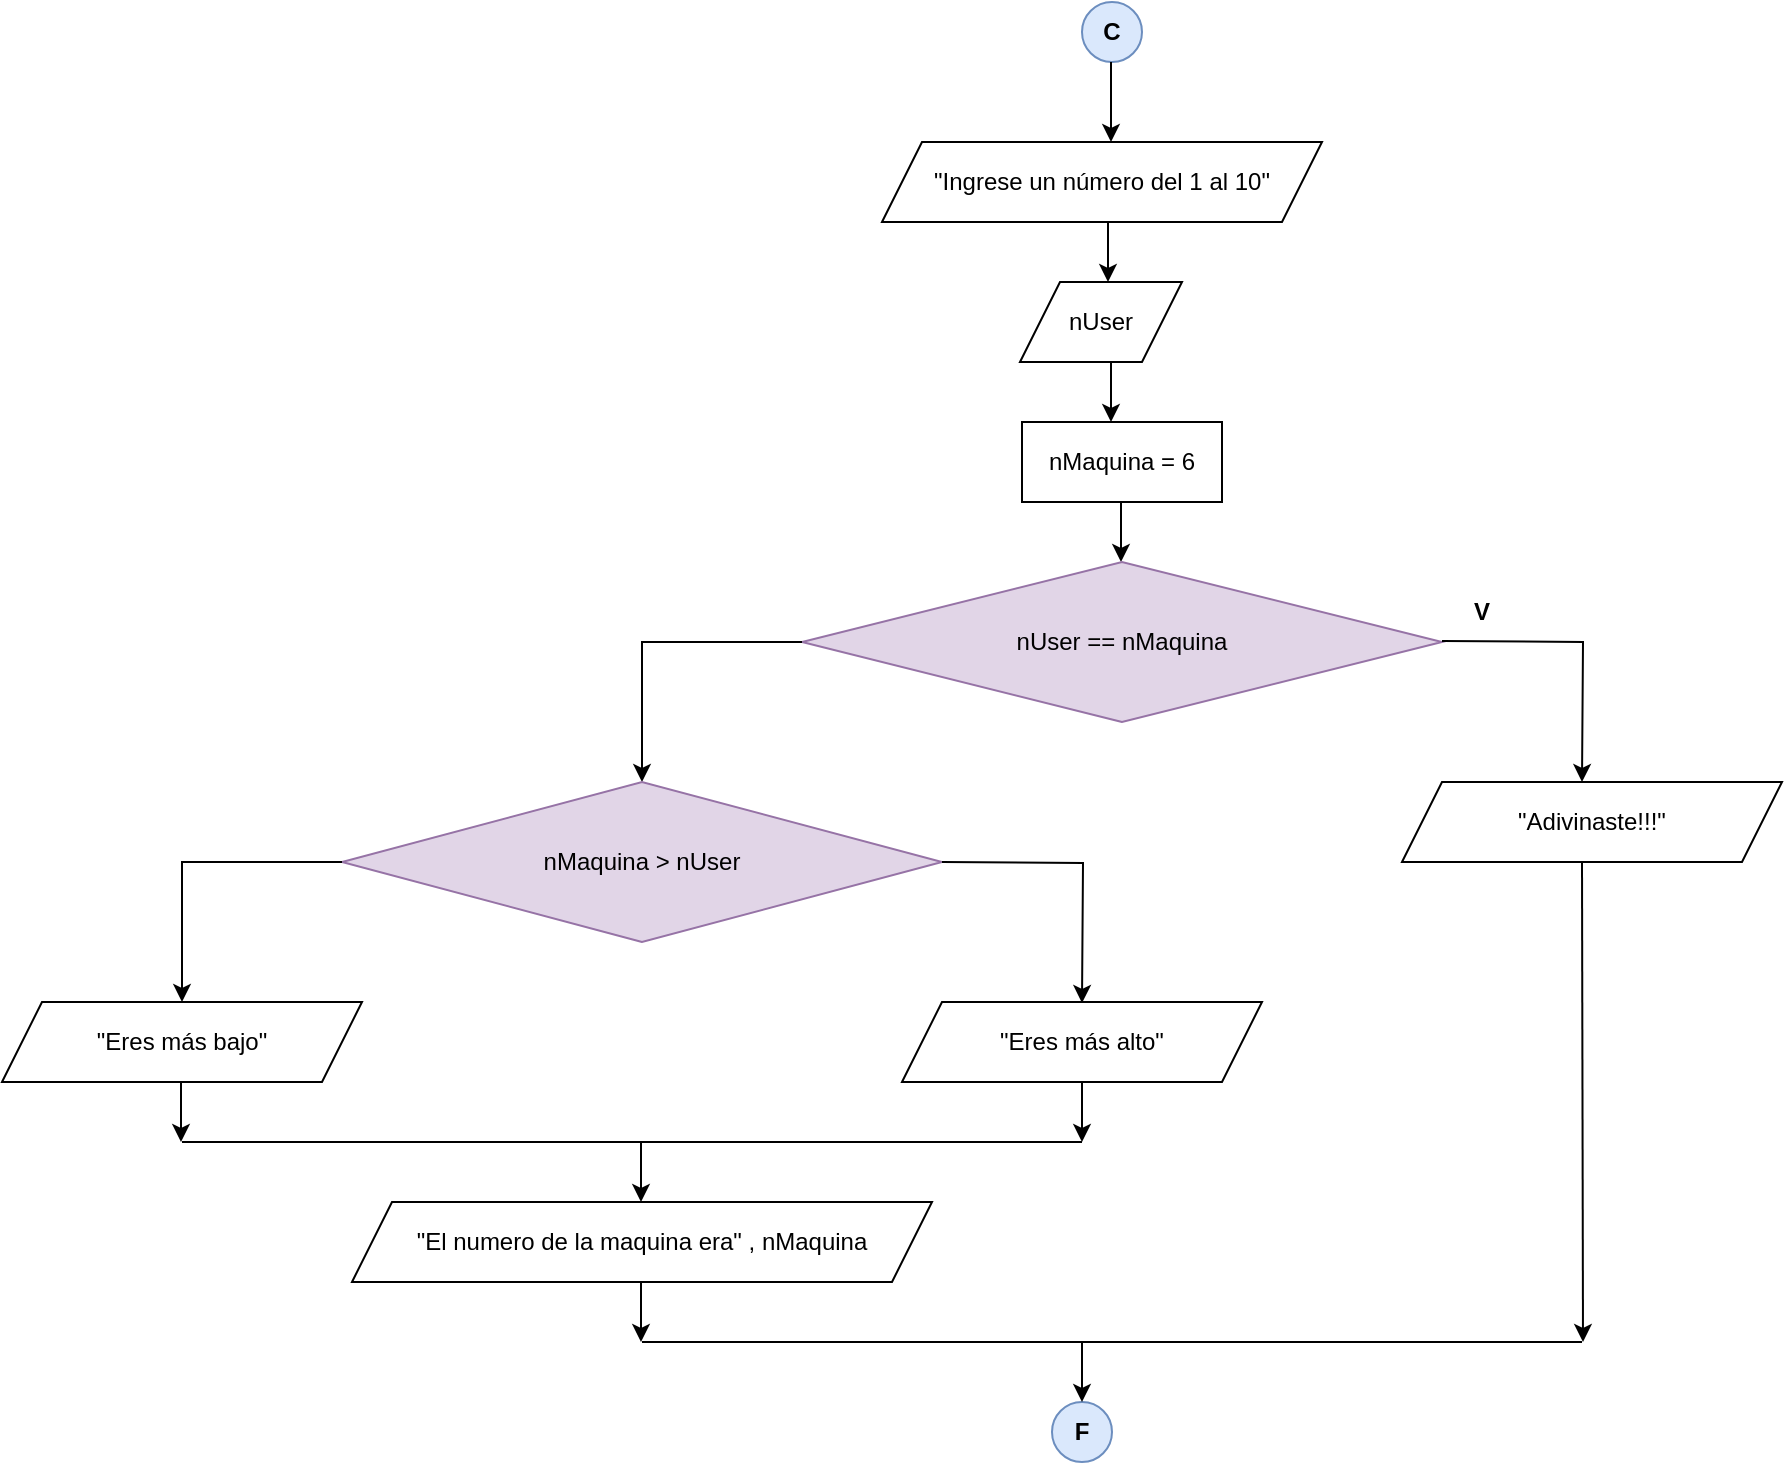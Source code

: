 <mxfile version="20.0.1" type="device"><diagram id="VwIz4cb1BAxqEW7xQMnx" name="Page-1"><mxGraphModel dx="1865" dy="547" grid="1" gridSize="10" guides="1" tooltips="1" connect="1" arrows="1" fold="1" page="1" pageScale="1" pageWidth="827" pageHeight="1169" math="0" shadow="0"><root><mxCell id="0"/><mxCell id="1" parent="0"/><mxCell id="dYEgt7no0d0xCD46-9bt-1" value="&lt;b&gt;C&lt;/b&gt;" style="ellipse;whiteSpace=wrap;html=1;aspect=fixed;fillColor=#dae8fc;strokeColor=#6c8ebf;" vertex="1" parent="1"><mxGeometry x="400" y="10" width="30" height="30" as="geometry"/></mxCell><mxCell id="dYEgt7no0d0xCD46-9bt-2" value="&lt;b&gt;F&lt;/b&gt;" style="ellipse;whiteSpace=wrap;html=1;aspect=fixed;fillColor=#dae8fc;strokeColor=#6c8ebf;" vertex="1" parent="1"><mxGeometry x="385" y="710" width="30" height="30" as="geometry"/></mxCell><mxCell id="dYEgt7no0d0xCD46-9bt-3" value="" style="endArrow=classic;html=1;rounded=0;" edge="1" parent="1"><mxGeometry width="50" height="50" relative="1" as="geometry"><mxPoint x="414.5" y="50" as="sourcePoint"/><mxPoint x="414.5" y="80" as="targetPoint"/><Array as="points"><mxPoint x="414.5" y="40"/></Array></mxGeometry></mxCell><mxCell id="dYEgt7no0d0xCD46-9bt-4" value="&quot;Ingrese un número del 1 al 10&quot;" style="shape=parallelogram;perimeter=parallelogramPerimeter;whiteSpace=wrap;html=1;fixedSize=1;" vertex="1" parent="1"><mxGeometry x="300" y="80" width="220" height="40" as="geometry"/></mxCell><mxCell id="dYEgt7no0d0xCD46-9bt-5" value="" style="endArrow=classic;html=1;rounded=0;" edge="1" parent="1"><mxGeometry width="50" height="50" relative="1" as="geometry"><mxPoint x="413" y="120" as="sourcePoint"/><mxPoint x="413" y="150" as="targetPoint"/><Array as="points"/></mxGeometry></mxCell><mxCell id="dYEgt7no0d0xCD46-9bt-6" value="nUser" style="shape=parallelogram;perimeter=parallelogramPerimeter;whiteSpace=wrap;html=1;fixedSize=1;" vertex="1" parent="1"><mxGeometry x="369" y="150" width="81" height="40" as="geometry"/></mxCell><mxCell id="dYEgt7no0d0xCD46-9bt-10" value="" style="endArrow=classic;html=1;rounded=0;" edge="1" parent="1"><mxGeometry width="50" height="50" relative="1" as="geometry"><mxPoint x="414.5" y="190" as="sourcePoint"/><mxPoint x="414.5" y="220" as="targetPoint"/><Array as="points"/></mxGeometry></mxCell><mxCell id="dYEgt7no0d0xCD46-9bt-11" value="nMaquina = 6" style="rounded=0;whiteSpace=wrap;html=1;" vertex="1" parent="1"><mxGeometry x="370" y="220" width="100" height="40" as="geometry"/></mxCell><mxCell id="dYEgt7no0d0xCD46-9bt-12" value="" style="endArrow=classic;html=1;rounded=0;" edge="1" parent="1"><mxGeometry width="50" height="50" relative="1" as="geometry"><mxPoint x="419.5" y="260" as="sourcePoint"/><mxPoint x="419.5" y="290" as="targetPoint"/><Array as="points"/></mxGeometry></mxCell><mxCell id="dYEgt7no0d0xCD46-9bt-13" value="nUser == nMaquina" style="rhombus;whiteSpace=wrap;html=1;direction=west;fillColor=#e1d5e7;strokeColor=#9673a6;" vertex="1" parent="1"><mxGeometry x="260" y="290" width="320" height="80" as="geometry"/></mxCell><mxCell id="dYEgt7no0d0xCD46-9bt-17" value="" style="endArrow=classic;html=1;rounded=0;edgeStyle=orthogonalEdgeStyle;" edge="1" parent="1"><mxGeometry width="50" height="50" relative="1" as="geometry"><mxPoint x="580" y="329.5" as="sourcePoint"/><mxPoint x="650" y="400" as="targetPoint"/></mxGeometry></mxCell><mxCell id="dYEgt7no0d0xCD46-9bt-18" value="&lt;b&gt;V&lt;/b&gt;" style="text;html=1;strokeColor=none;fillColor=none;align=center;verticalAlign=middle;whiteSpace=wrap;rounded=0;" vertex="1" parent="1"><mxGeometry x="570" y="300" width="60" height="30" as="geometry"/></mxCell><mxCell id="dYEgt7no0d0xCD46-9bt-20" value="&quot;Adivinaste!!!&quot;" style="shape=parallelogram;perimeter=parallelogramPerimeter;whiteSpace=wrap;html=1;fixedSize=1;" vertex="1" parent="1"><mxGeometry x="560" y="400" width="190" height="40" as="geometry"/></mxCell><mxCell id="dYEgt7no0d0xCD46-9bt-21" value="" style="endArrow=classic;html=1;rounded=0;" edge="1" parent="1"><mxGeometry width="50" height="50" relative="1" as="geometry"><mxPoint x="260" y="330" as="sourcePoint"/><mxPoint x="180" y="400" as="targetPoint"/><Array as="points"><mxPoint x="180" y="330"/></Array></mxGeometry></mxCell><mxCell id="dYEgt7no0d0xCD46-9bt-22" value="nMaquina &amp;gt; nUser" style="rhombus;whiteSpace=wrap;html=1;direction=west;fillColor=#e1d5e7;strokeColor=#9673a6;" vertex="1" parent="1"><mxGeometry x="30" y="400" width="300" height="80" as="geometry"/></mxCell><mxCell id="dYEgt7no0d0xCD46-9bt-23" value="" style="endArrow=classic;html=1;rounded=0;edgeStyle=orthogonalEdgeStyle;" edge="1" parent="1"><mxGeometry width="50" height="50" relative="1" as="geometry"><mxPoint x="330" y="440" as="sourcePoint"/><mxPoint x="400" y="510.5" as="targetPoint"/></mxGeometry></mxCell><mxCell id="dYEgt7no0d0xCD46-9bt-24" value="" style="endArrow=classic;html=1;rounded=0;" edge="1" parent="1"><mxGeometry width="50" height="50" relative="1" as="geometry"><mxPoint x="30" y="440" as="sourcePoint"/><mxPoint x="-50" y="510" as="targetPoint"/><Array as="points"><mxPoint x="-50" y="440"/></Array></mxGeometry></mxCell><mxCell id="dYEgt7no0d0xCD46-9bt-25" value="&quot;Eres más alto&quot;" style="shape=parallelogram;perimeter=parallelogramPerimeter;whiteSpace=wrap;html=1;fixedSize=1;" vertex="1" parent="1"><mxGeometry x="310" y="510" width="180" height="40" as="geometry"/></mxCell><mxCell id="dYEgt7no0d0xCD46-9bt-26" value="&quot;Eres más bajo&quot;" style="shape=parallelogram;perimeter=parallelogramPerimeter;whiteSpace=wrap;html=1;fixedSize=1;" vertex="1" parent="1"><mxGeometry x="-140" y="510" width="180" height="40" as="geometry"/></mxCell><mxCell id="dYEgt7no0d0xCD46-9bt-27" value="" style="endArrow=classic;html=1;rounded=0;" edge="1" parent="1"><mxGeometry width="50" height="50" relative="1" as="geometry"><mxPoint x="-50.5" y="550" as="sourcePoint"/><mxPoint x="-50.5" y="580" as="targetPoint"/><Array as="points"/></mxGeometry></mxCell><mxCell id="dYEgt7no0d0xCD46-9bt-28" value="" style="endArrow=classic;html=1;rounded=0;" edge="1" parent="1"><mxGeometry width="50" height="50" relative="1" as="geometry"><mxPoint x="400" y="550" as="sourcePoint"/><mxPoint x="400" y="580" as="targetPoint"/><Array as="points"/></mxGeometry></mxCell><mxCell id="dYEgt7no0d0xCD46-9bt-30" value="" style="endArrow=none;html=1;rounded=0;" edge="1" parent="1"><mxGeometry width="50" height="50" relative="1" as="geometry"><mxPoint x="-50" y="580" as="sourcePoint"/><mxPoint x="400" y="580" as="targetPoint"/></mxGeometry></mxCell><mxCell id="dYEgt7no0d0xCD46-9bt-31" value="" style="endArrow=classic;html=1;rounded=0;" edge="1" parent="1"><mxGeometry width="50" height="50" relative="1" as="geometry"><mxPoint x="179.5" y="580" as="sourcePoint"/><mxPoint x="179.5" y="610" as="targetPoint"/><Array as="points"/></mxGeometry></mxCell><mxCell id="dYEgt7no0d0xCD46-9bt-32" value="&quot;El numero de la maquina era&quot; , nMaquina" style="shape=parallelogram;perimeter=parallelogramPerimeter;whiteSpace=wrap;html=1;fixedSize=1;" vertex="1" parent="1"><mxGeometry x="35" y="610" width="290" height="40" as="geometry"/></mxCell><mxCell id="dYEgt7no0d0xCD46-9bt-33" value="" style="endArrow=classic;html=1;rounded=0;" edge="1" parent="1"><mxGeometry width="50" height="50" relative="1" as="geometry"><mxPoint x="179.5" y="650" as="sourcePoint"/><mxPoint x="179.5" y="680" as="targetPoint"/><Array as="points"/></mxGeometry></mxCell><mxCell id="dYEgt7no0d0xCD46-9bt-34" value="" style="endArrow=classic;html=1;rounded=0;" edge="1" parent="1"><mxGeometry width="50" height="50" relative="1" as="geometry"><mxPoint x="650" y="440" as="sourcePoint"/><mxPoint x="650.5" y="680" as="targetPoint"/></mxGeometry></mxCell><mxCell id="dYEgt7no0d0xCD46-9bt-36" value="" style="endArrow=none;html=1;rounded=0;" edge="1" parent="1"><mxGeometry width="50" height="50" relative="1" as="geometry"><mxPoint x="180" y="680" as="sourcePoint"/><mxPoint x="650" y="680" as="targetPoint"/></mxGeometry></mxCell><mxCell id="dYEgt7no0d0xCD46-9bt-37" value="" style="endArrow=classic;html=1;rounded=0;" edge="1" parent="1"><mxGeometry width="50" height="50" relative="1" as="geometry"><mxPoint x="400" y="680" as="sourcePoint"/><mxPoint x="400" y="710" as="targetPoint"/><Array as="points"/></mxGeometry></mxCell></root></mxGraphModel></diagram></mxfile>